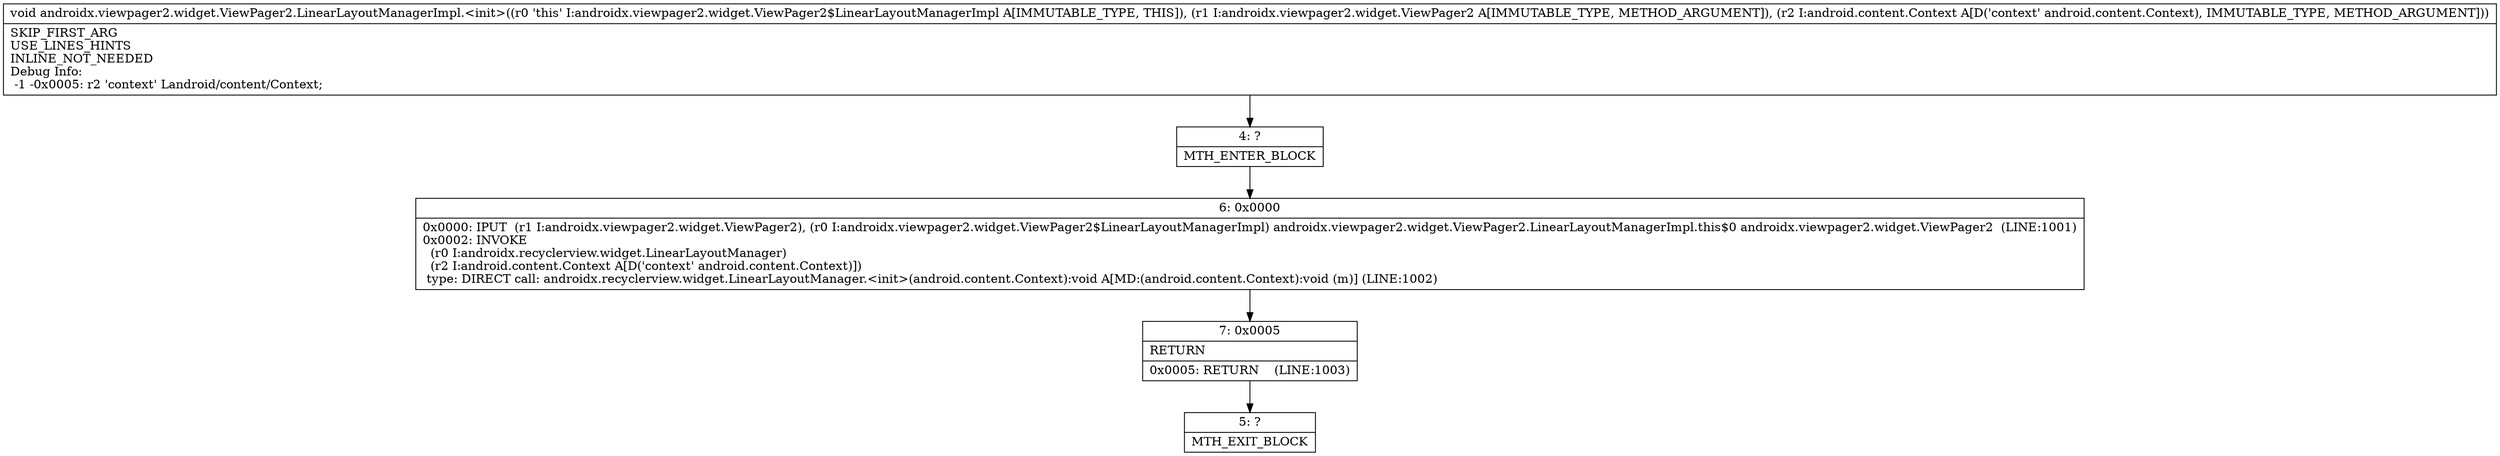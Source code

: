 digraph "CFG forandroidx.viewpager2.widget.ViewPager2.LinearLayoutManagerImpl.\<init\>(Landroidx\/viewpager2\/widget\/ViewPager2;Landroid\/content\/Context;)V" {
Node_4 [shape=record,label="{4\:\ ?|MTH_ENTER_BLOCK\l}"];
Node_6 [shape=record,label="{6\:\ 0x0000|0x0000: IPUT  (r1 I:androidx.viewpager2.widget.ViewPager2), (r0 I:androidx.viewpager2.widget.ViewPager2$LinearLayoutManagerImpl) androidx.viewpager2.widget.ViewPager2.LinearLayoutManagerImpl.this$0 androidx.viewpager2.widget.ViewPager2  (LINE:1001)\l0x0002: INVOKE  \l  (r0 I:androidx.recyclerview.widget.LinearLayoutManager)\l  (r2 I:android.content.Context A[D('context' android.content.Context)])\l type: DIRECT call: androidx.recyclerview.widget.LinearLayoutManager.\<init\>(android.content.Context):void A[MD:(android.content.Context):void (m)] (LINE:1002)\l}"];
Node_7 [shape=record,label="{7\:\ 0x0005|RETURN\l|0x0005: RETURN    (LINE:1003)\l}"];
Node_5 [shape=record,label="{5\:\ ?|MTH_EXIT_BLOCK\l}"];
MethodNode[shape=record,label="{void androidx.viewpager2.widget.ViewPager2.LinearLayoutManagerImpl.\<init\>((r0 'this' I:androidx.viewpager2.widget.ViewPager2$LinearLayoutManagerImpl A[IMMUTABLE_TYPE, THIS]), (r1 I:androidx.viewpager2.widget.ViewPager2 A[IMMUTABLE_TYPE, METHOD_ARGUMENT]), (r2 I:android.content.Context A[D('context' android.content.Context), IMMUTABLE_TYPE, METHOD_ARGUMENT]))  | SKIP_FIRST_ARG\lUSE_LINES_HINTS\lINLINE_NOT_NEEDED\lDebug Info:\l  \-1 \-0x0005: r2 'context' Landroid\/content\/Context;\l}"];
MethodNode -> Node_4;Node_4 -> Node_6;
Node_6 -> Node_7;
Node_7 -> Node_5;
}

